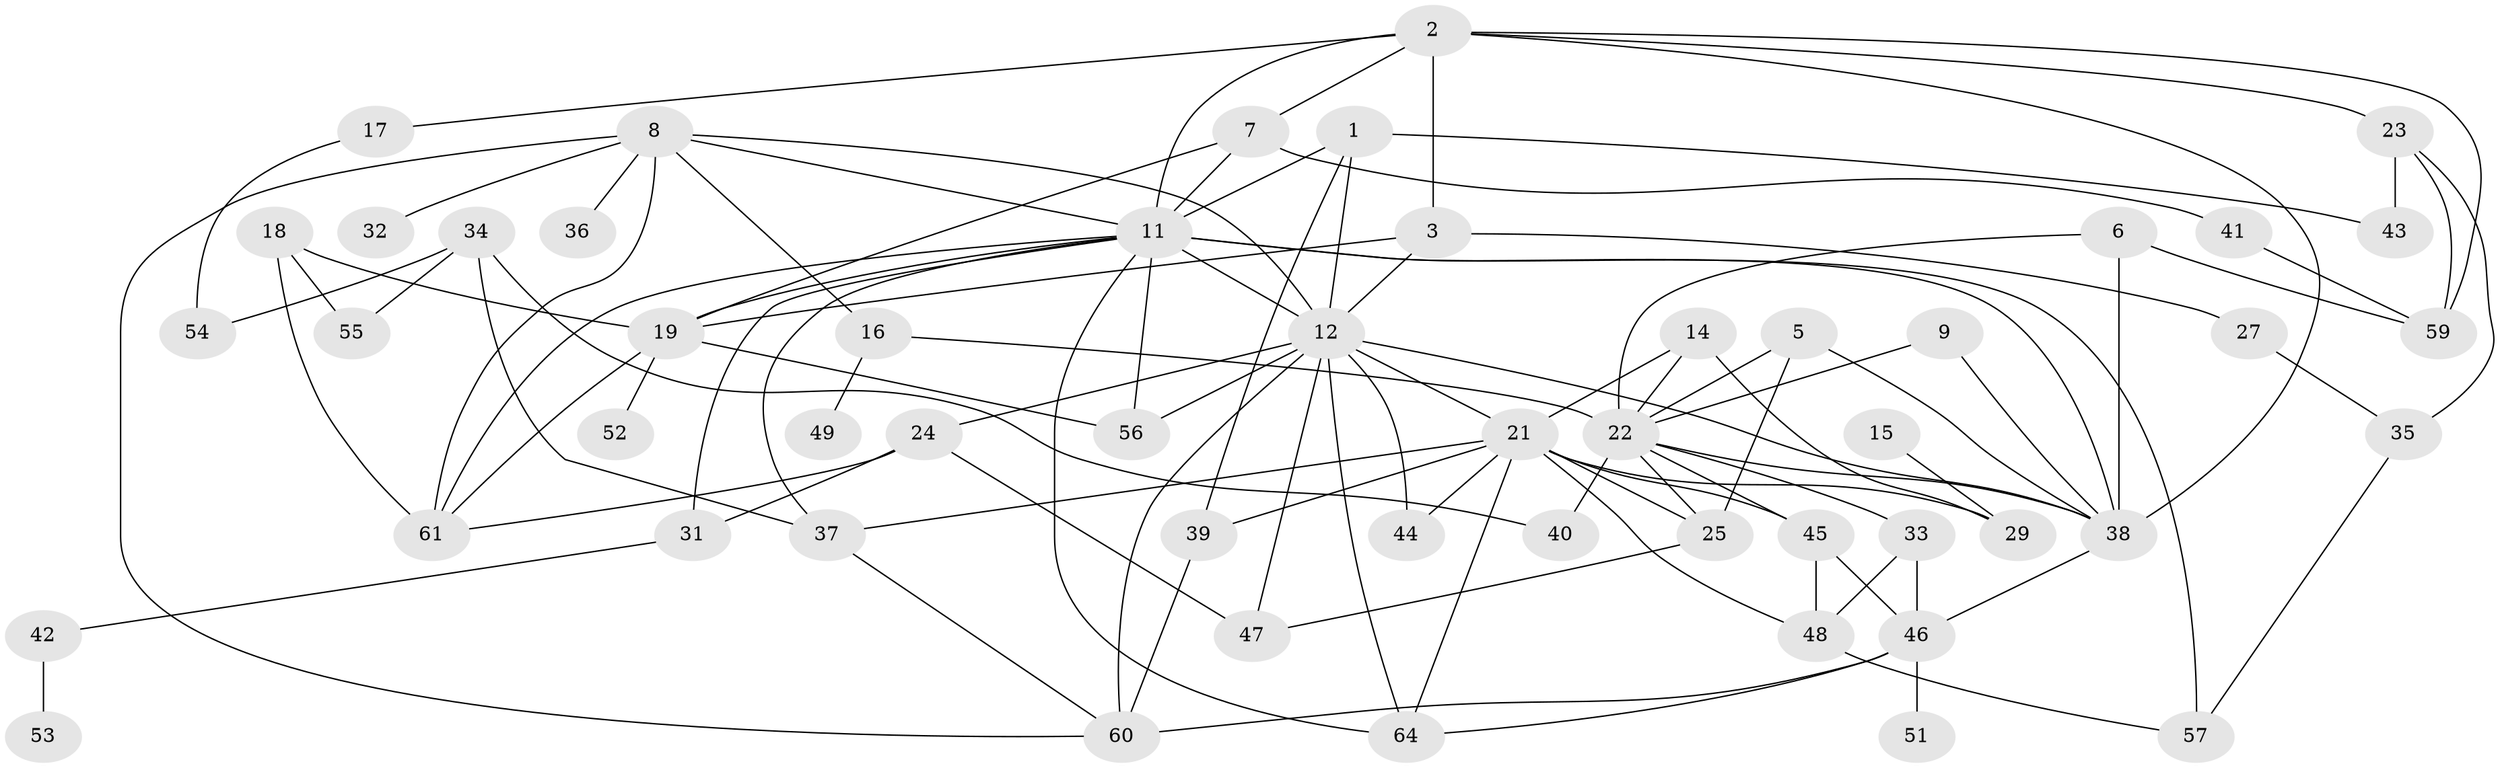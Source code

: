 // original degree distribution, {4: 0.13385826771653545, 5: 0.12598425196850394, 0: 0.07874015748031496, 1: 0.2047244094488189, 2: 0.2047244094488189, 3: 0.1968503937007874, 8: 0.007874015748031496, 7: 0.023622047244094488, 6: 0.023622047244094488}
// Generated by graph-tools (version 1.1) at 2025/33/03/09/25 02:33:45]
// undirected, 53 vertices, 102 edges
graph export_dot {
graph [start="1"]
  node [color=gray90,style=filled];
  1;
  2;
  3;
  5;
  6;
  7;
  8;
  9;
  11;
  12;
  14;
  15;
  16;
  17;
  18;
  19;
  21;
  22;
  23;
  24;
  25;
  27;
  29;
  31;
  32;
  33;
  34;
  35;
  36;
  37;
  38;
  39;
  40;
  41;
  42;
  43;
  44;
  45;
  46;
  47;
  48;
  49;
  51;
  52;
  53;
  54;
  55;
  56;
  57;
  59;
  60;
  61;
  64;
  1 -- 11 [weight=1.0];
  1 -- 12 [weight=1.0];
  1 -- 39 [weight=1.0];
  1 -- 43 [weight=1.0];
  2 -- 3 [weight=1.0];
  2 -- 7 [weight=1.0];
  2 -- 11 [weight=2.0];
  2 -- 17 [weight=1.0];
  2 -- 23 [weight=1.0];
  2 -- 38 [weight=2.0];
  2 -- 59 [weight=1.0];
  3 -- 12 [weight=1.0];
  3 -- 19 [weight=1.0];
  3 -- 27 [weight=1.0];
  5 -- 22 [weight=1.0];
  5 -- 25 [weight=1.0];
  5 -- 38 [weight=1.0];
  6 -- 22 [weight=1.0];
  6 -- 38 [weight=2.0];
  6 -- 59 [weight=1.0];
  7 -- 11 [weight=1.0];
  7 -- 19 [weight=1.0];
  7 -- 41 [weight=1.0];
  8 -- 11 [weight=1.0];
  8 -- 12 [weight=1.0];
  8 -- 16 [weight=1.0];
  8 -- 32 [weight=1.0];
  8 -- 36 [weight=1.0];
  8 -- 60 [weight=1.0];
  8 -- 61 [weight=1.0];
  9 -- 22 [weight=1.0];
  9 -- 38 [weight=1.0];
  11 -- 12 [weight=2.0];
  11 -- 19 [weight=1.0];
  11 -- 31 [weight=2.0];
  11 -- 37 [weight=1.0];
  11 -- 38 [weight=1.0];
  11 -- 56 [weight=1.0];
  11 -- 57 [weight=1.0];
  11 -- 61 [weight=1.0];
  11 -- 64 [weight=1.0];
  12 -- 21 [weight=1.0];
  12 -- 24 [weight=1.0];
  12 -- 38 [weight=1.0];
  12 -- 44 [weight=1.0];
  12 -- 47 [weight=2.0];
  12 -- 56 [weight=1.0];
  12 -- 60 [weight=1.0];
  12 -- 64 [weight=1.0];
  14 -- 21 [weight=1.0];
  14 -- 22 [weight=1.0];
  14 -- 29 [weight=2.0];
  15 -- 29 [weight=1.0];
  16 -- 22 [weight=1.0];
  16 -- 49 [weight=1.0];
  17 -- 54 [weight=1.0];
  18 -- 19 [weight=1.0];
  18 -- 55 [weight=1.0];
  18 -- 61 [weight=1.0];
  19 -- 52 [weight=1.0];
  19 -- 56 [weight=1.0];
  19 -- 61 [weight=1.0];
  21 -- 25 [weight=1.0];
  21 -- 29 [weight=1.0];
  21 -- 37 [weight=1.0];
  21 -- 39 [weight=1.0];
  21 -- 44 [weight=1.0];
  21 -- 45 [weight=1.0];
  21 -- 48 [weight=2.0];
  21 -- 64 [weight=1.0];
  22 -- 25 [weight=1.0];
  22 -- 33 [weight=2.0];
  22 -- 38 [weight=1.0];
  22 -- 40 [weight=2.0];
  22 -- 45 [weight=1.0];
  23 -- 35 [weight=1.0];
  23 -- 43 [weight=2.0];
  23 -- 59 [weight=1.0];
  24 -- 31 [weight=1.0];
  24 -- 47 [weight=1.0];
  24 -- 61 [weight=1.0];
  25 -- 47 [weight=1.0];
  27 -- 35 [weight=1.0];
  31 -- 42 [weight=1.0];
  33 -- 46 [weight=1.0];
  33 -- 48 [weight=3.0];
  34 -- 37 [weight=1.0];
  34 -- 40 [weight=1.0];
  34 -- 54 [weight=1.0];
  34 -- 55 [weight=1.0];
  35 -- 57 [weight=1.0];
  37 -- 60 [weight=1.0];
  38 -- 46 [weight=1.0];
  39 -- 60 [weight=1.0];
  41 -- 59 [weight=1.0];
  42 -- 53 [weight=1.0];
  45 -- 46 [weight=1.0];
  45 -- 48 [weight=1.0];
  46 -- 51 [weight=1.0];
  46 -- 60 [weight=1.0];
  46 -- 64 [weight=1.0];
  48 -- 57 [weight=1.0];
}

